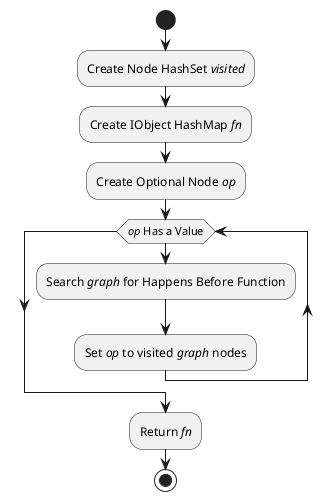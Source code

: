 @startuml
start
:Create Node HashSet //visited//;
:Create IObject HashMap //fn//;
:Create Optional Node //op//;
while(//op// Has a Value)
:Search //graph// for Happens Before Function;
:Set //op// to visited //graph// nodes;
endwhile
:Return //fn//;
stop
@enduml